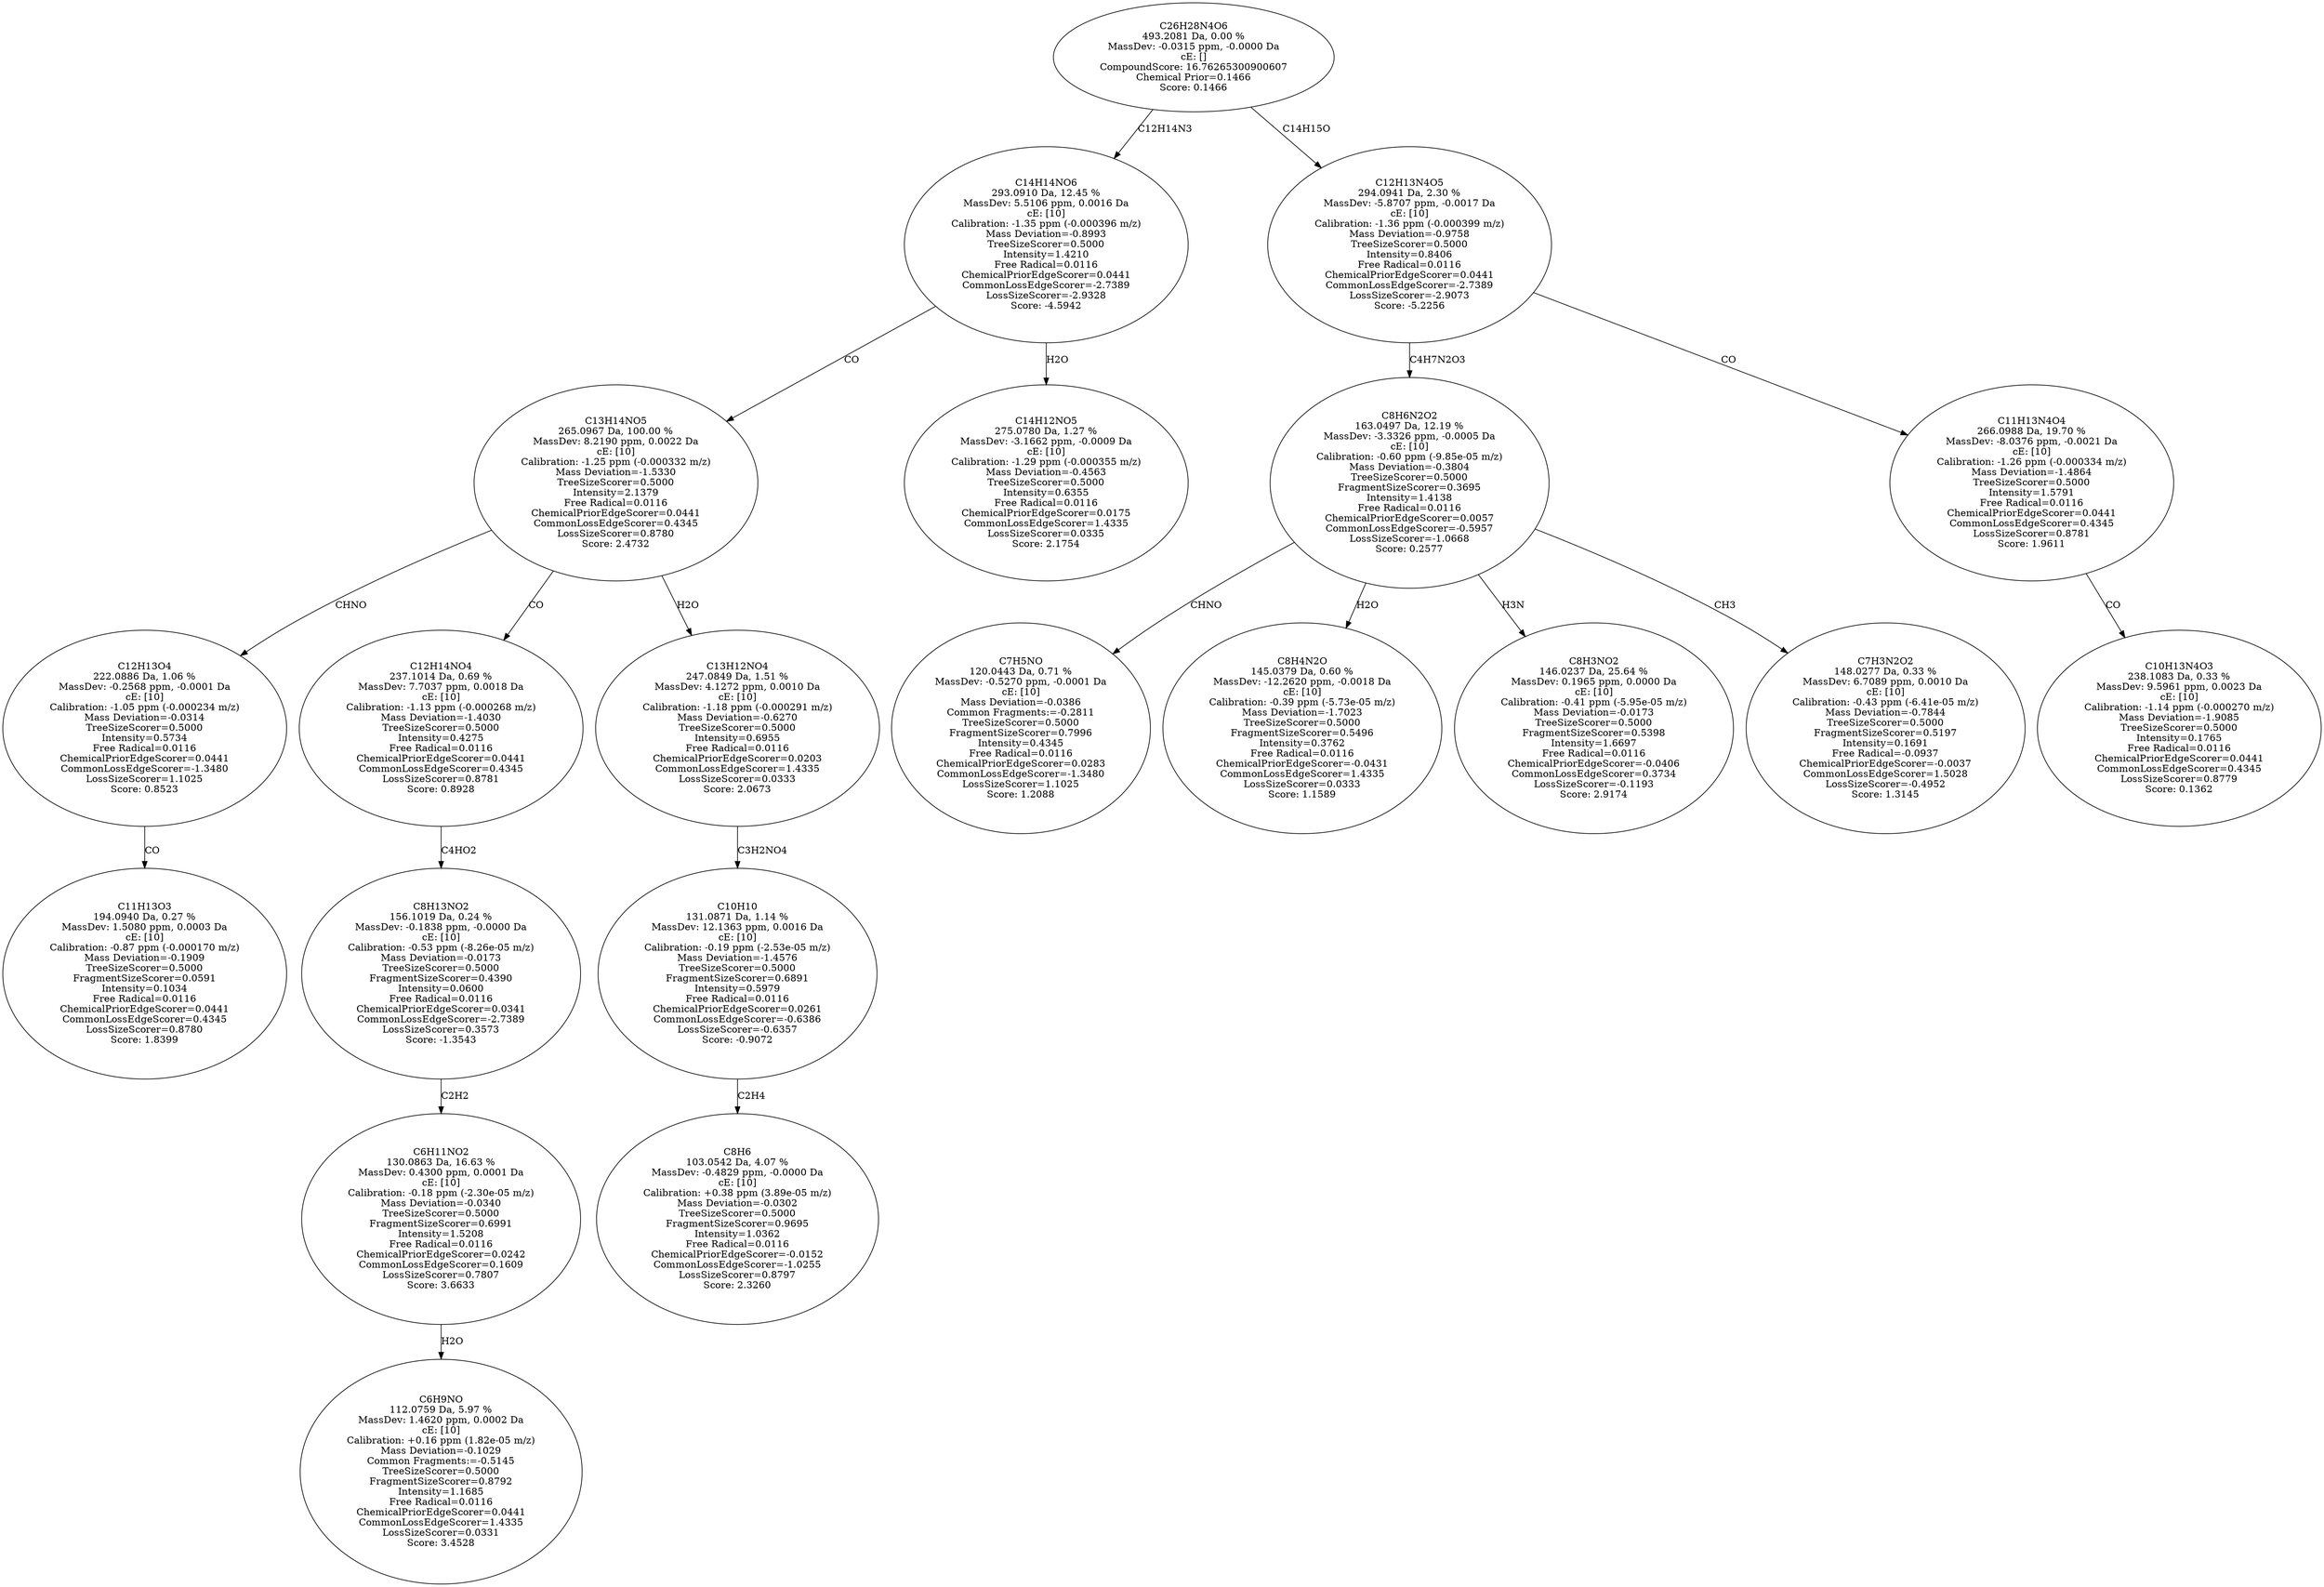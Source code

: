 strict digraph {
v1 [label="C11H13O3\n194.0940 Da, 0.27 %\nMassDev: 1.5080 ppm, 0.0003 Da\ncE: [10]\nCalibration: -0.87 ppm (-0.000170 m/z)\nMass Deviation=-0.1909\nTreeSizeScorer=0.5000\nFragmentSizeScorer=0.0591\nIntensity=0.1034\nFree Radical=0.0116\nChemicalPriorEdgeScorer=0.0441\nCommonLossEdgeScorer=0.4345\nLossSizeScorer=0.8780\nScore: 1.8399"];
v2 [label="C12H13O4\n222.0886 Da, 1.06 %\nMassDev: -0.2568 ppm, -0.0001 Da\ncE: [10]\nCalibration: -1.05 ppm (-0.000234 m/z)\nMass Deviation=-0.0314\nTreeSizeScorer=0.5000\nIntensity=0.5734\nFree Radical=0.0116\nChemicalPriorEdgeScorer=0.0441\nCommonLossEdgeScorer=-1.3480\nLossSizeScorer=1.1025\nScore: 0.8523"];
v3 [label="C6H9NO\n112.0759 Da, 5.97 %\nMassDev: 1.4620 ppm, 0.0002 Da\ncE: [10]\nCalibration: +0.16 ppm (1.82e-05 m/z)\nMass Deviation=-0.1029\nCommon Fragments:=-0.5145\nTreeSizeScorer=0.5000\nFragmentSizeScorer=0.8792\nIntensity=1.1685\nFree Radical=0.0116\nChemicalPriorEdgeScorer=0.0441\nCommonLossEdgeScorer=1.4335\nLossSizeScorer=0.0331\nScore: 3.4528"];
v4 [label="C6H11NO2\n130.0863 Da, 16.63 %\nMassDev: 0.4300 ppm, 0.0001 Da\ncE: [10]\nCalibration: -0.18 ppm (-2.30e-05 m/z)\nMass Deviation=-0.0340\nTreeSizeScorer=0.5000\nFragmentSizeScorer=0.6991\nIntensity=1.5208\nFree Radical=0.0116\nChemicalPriorEdgeScorer=0.0242\nCommonLossEdgeScorer=0.1609\nLossSizeScorer=0.7807\nScore: 3.6633"];
v5 [label="C8H13NO2\n156.1019 Da, 0.24 %\nMassDev: -0.1838 ppm, -0.0000 Da\ncE: [10]\nCalibration: -0.53 ppm (-8.26e-05 m/z)\nMass Deviation=-0.0173\nTreeSizeScorer=0.5000\nFragmentSizeScorer=0.4390\nIntensity=0.0600\nFree Radical=0.0116\nChemicalPriorEdgeScorer=0.0341\nCommonLossEdgeScorer=-2.7389\nLossSizeScorer=0.3573\nScore: -1.3543"];
v6 [label="C12H14NO4\n237.1014 Da, 0.69 %\nMassDev: 7.7037 ppm, 0.0018 Da\ncE: [10]\nCalibration: -1.13 ppm (-0.000268 m/z)\nMass Deviation=-1.4030\nTreeSizeScorer=0.5000\nIntensity=0.4275\nFree Radical=0.0116\nChemicalPriorEdgeScorer=0.0441\nCommonLossEdgeScorer=0.4345\nLossSizeScorer=0.8781\nScore: 0.8928"];
v7 [label="C8H6\n103.0542 Da, 4.07 %\nMassDev: -0.4829 ppm, -0.0000 Da\ncE: [10]\nCalibration: +0.38 ppm (3.89e-05 m/z)\nMass Deviation=-0.0302\nTreeSizeScorer=0.5000\nFragmentSizeScorer=0.9695\nIntensity=1.0362\nFree Radical=0.0116\nChemicalPriorEdgeScorer=-0.0152\nCommonLossEdgeScorer=-1.0255\nLossSizeScorer=0.8797\nScore: 2.3260"];
v8 [label="C10H10\n131.0871 Da, 1.14 %\nMassDev: 12.1363 ppm, 0.0016 Da\ncE: [10]\nCalibration: -0.19 ppm (-2.53e-05 m/z)\nMass Deviation=-1.4576\nTreeSizeScorer=0.5000\nFragmentSizeScorer=0.6891\nIntensity=0.5979\nFree Radical=0.0116\nChemicalPriorEdgeScorer=0.0261\nCommonLossEdgeScorer=-0.6386\nLossSizeScorer=-0.6357\nScore: -0.9072"];
v9 [label="C13H12NO4\n247.0849 Da, 1.51 %\nMassDev: 4.1272 ppm, 0.0010 Da\ncE: [10]\nCalibration: -1.18 ppm (-0.000291 m/z)\nMass Deviation=-0.6270\nTreeSizeScorer=0.5000\nIntensity=0.6955\nFree Radical=0.0116\nChemicalPriorEdgeScorer=0.0203\nCommonLossEdgeScorer=1.4335\nLossSizeScorer=0.0333\nScore: 2.0673"];
v10 [label="C13H14NO5\n265.0967 Da, 100.00 %\nMassDev: 8.2190 ppm, 0.0022 Da\ncE: [10]\nCalibration: -1.25 ppm (-0.000332 m/z)\nMass Deviation=-1.5330\nTreeSizeScorer=0.5000\nIntensity=2.1379\nFree Radical=0.0116\nChemicalPriorEdgeScorer=0.0441\nCommonLossEdgeScorer=0.4345\nLossSizeScorer=0.8780\nScore: 2.4732"];
v11 [label="C14H12NO5\n275.0780 Da, 1.27 %\nMassDev: -3.1662 ppm, -0.0009 Da\ncE: [10]\nCalibration: -1.29 ppm (-0.000355 m/z)\nMass Deviation=-0.4563\nTreeSizeScorer=0.5000\nIntensity=0.6355\nFree Radical=0.0116\nChemicalPriorEdgeScorer=0.0175\nCommonLossEdgeScorer=1.4335\nLossSizeScorer=0.0335\nScore: 2.1754"];
v12 [label="C14H14NO6\n293.0910 Da, 12.45 %\nMassDev: 5.5106 ppm, 0.0016 Da\ncE: [10]\nCalibration: -1.35 ppm (-0.000396 m/z)\nMass Deviation=-0.8993\nTreeSizeScorer=0.5000\nIntensity=1.4210\nFree Radical=0.0116\nChemicalPriorEdgeScorer=0.0441\nCommonLossEdgeScorer=-2.7389\nLossSizeScorer=-2.9328\nScore: -4.5942"];
v13 [label="C7H5NO\n120.0443 Da, 0.71 %\nMassDev: -0.5270 ppm, -0.0001 Da\ncE: [10]\nMass Deviation=-0.0386\nCommon Fragments:=-0.2811\nTreeSizeScorer=0.5000\nFragmentSizeScorer=0.7996\nIntensity=0.4345\nFree Radical=0.0116\nChemicalPriorEdgeScorer=0.0283\nCommonLossEdgeScorer=-1.3480\nLossSizeScorer=1.1025\nScore: 1.2088"];
v14 [label="C8H4N2O\n145.0379 Da, 0.60 %\nMassDev: -12.2620 ppm, -0.0018 Da\ncE: [10]\nCalibration: -0.39 ppm (-5.73e-05 m/z)\nMass Deviation=-1.7023\nTreeSizeScorer=0.5000\nFragmentSizeScorer=0.5496\nIntensity=0.3762\nFree Radical=0.0116\nChemicalPriorEdgeScorer=-0.0431\nCommonLossEdgeScorer=1.4335\nLossSizeScorer=0.0333\nScore: 1.1589"];
v15 [label="C8H3NO2\n146.0237 Da, 25.64 %\nMassDev: 0.1965 ppm, 0.0000 Da\ncE: [10]\nCalibration: -0.41 ppm (-5.95e-05 m/z)\nMass Deviation=-0.0173\nTreeSizeScorer=0.5000\nFragmentSizeScorer=0.5398\nIntensity=1.6697\nFree Radical=0.0116\nChemicalPriorEdgeScorer=-0.0406\nCommonLossEdgeScorer=0.3734\nLossSizeScorer=-0.1193\nScore: 2.9174"];
v16 [label="C7H3N2O2\n148.0277 Da, 0.33 %\nMassDev: 6.7089 ppm, 0.0010 Da\ncE: [10]\nCalibration: -0.43 ppm (-6.41e-05 m/z)\nMass Deviation=-0.7844\nTreeSizeScorer=0.5000\nFragmentSizeScorer=0.5197\nIntensity=0.1691\nFree Radical=-0.0937\nChemicalPriorEdgeScorer=-0.0037\nCommonLossEdgeScorer=1.5028\nLossSizeScorer=-0.4952\nScore: 1.3145"];
v17 [label="C8H6N2O2\n163.0497 Da, 12.19 %\nMassDev: -3.3326 ppm, -0.0005 Da\ncE: [10]\nCalibration: -0.60 ppm (-9.85e-05 m/z)\nMass Deviation=-0.3804\nTreeSizeScorer=0.5000\nFragmentSizeScorer=0.3695\nIntensity=1.4138\nFree Radical=0.0116\nChemicalPriorEdgeScorer=0.0057\nCommonLossEdgeScorer=-0.5957\nLossSizeScorer=-1.0668\nScore: 0.2577"];
v18 [label="C10H13N4O3\n238.1083 Da, 0.33 %\nMassDev: 9.5961 ppm, 0.0023 Da\ncE: [10]\nCalibration: -1.14 ppm (-0.000270 m/z)\nMass Deviation=-1.9085\nTreeSizeScorer=0.5000\nIntensity=0.1765\nFree Radical=0.0116\nChemicalPriorEdgeScorer=0.0441\nCommonLossEdgeScorer=0.4345\nLossSizeScorer=0.8779\nScore: 0.1362"];
v19 [label="C11H13N4O4\n266.0988 Da, 19.70 %\nMassDev: -8.0376 ppm, -0.0021 Da\ncE: [10]\nCalibration: -1.26 ppm (-0.000334 m/z)\nMass Deviation=-1.4864\nTreeSizeScorer=0.5000\nIntensity=1.5791\nFree Radical=0.0116\nChemicalPriorEdgeScorer=0.0441\nCommonLossEdgeScorer=0.4345\nLossSizeScorer=0.8781\nScore: 1.9611"];
v20 [label="C12H13N4O5\n294.0941 Da, 2.30 %\nMassDev: -5.8707 ppm, -0.0017 Da\ncE: [10]\nCalibration: -1.36 ppm (-0.000399 m/z)\nMass Deviation=-0.9758\nTreeSizeScorer=0.5000\nIntensity=0.8406\nFree Radical=0.0116\nChemicalPriorEdgeScorer=0.0441\nCommonLossEdgeScorer=-2.7389\nLossSizeScorer=-2.9073\nScore: -5.2256"];
v21 [label="C26H28N4O6\n493.2081 Da, 0.00 %\nMassDev: -0.0315 ppm, -0.0000 Da\ncE: []\nCompoundScore: 16.76265300900607\nChemical Prior=0.1466\nScore: 0.1466"];
v2 -> v1 [label="CO"];
v10 -> v2 [label="CHNO"];
v4 -> v3 [label="H2O"];
v5 -> v4 [label="C2H2"];
v6 -> v5 [label="C4HO2"];
v10 -> v6 [label="CO"];
v8 -> v7 [label="C2H4"];
v9 -> v8 [label="C3H2NO4"];
v10 -> v9 [label="H2O"];
v12 -> v10 [label="CO"];
v12 -> v11 [label="H2O"];
v21 -> v12 [label="C12H14N3"];
v17 -> v13 [label="CHNO"];
v17 -> v14 [label="H2O"];
v17 -> v15 [label="H3N"];
v17 -> v16 [label="CH3"];
v20 -> v17 [label="C4H7N2O3"];
v19 -> v18 [label="CO"];
v20 -> v19 [label="CO"];
v21 -> v20 [label="C14H15O"];
}